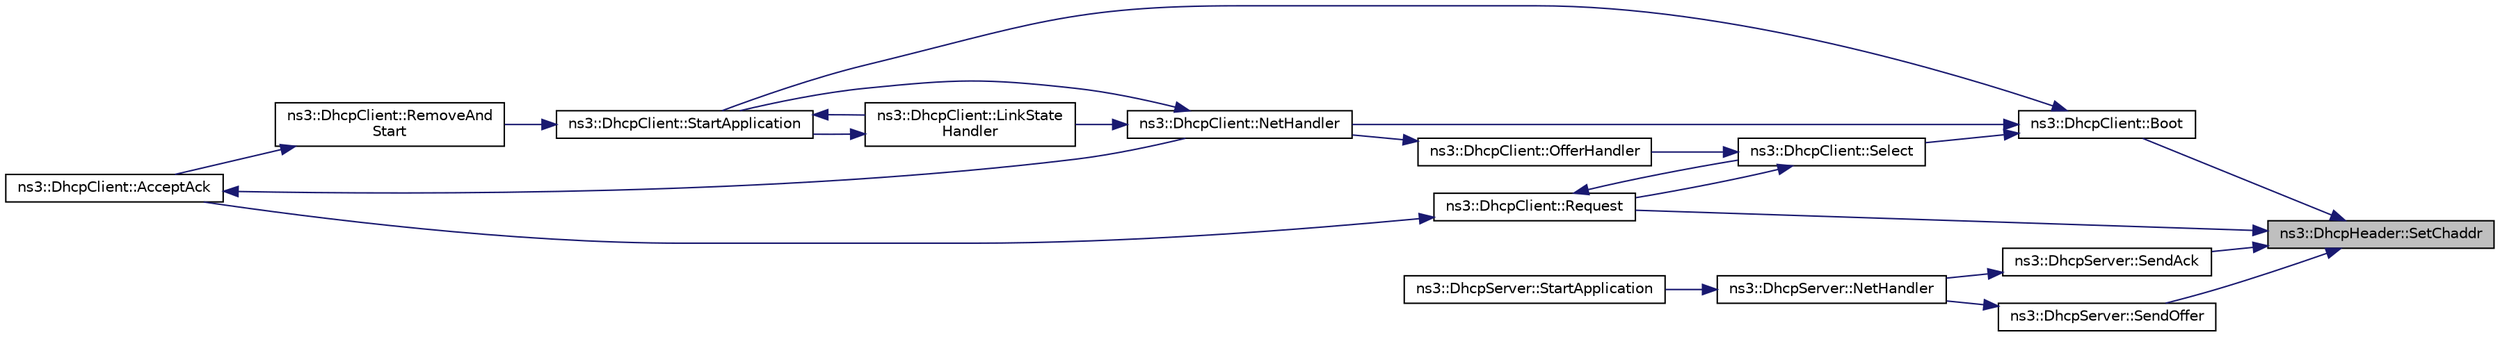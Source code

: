 digraph "ns3::DhcpHeader::SetChaddr"
{
 // LATEX_PDF_SIZE
  edge [fontname="Helvetica",fontsize="10",labelfontname="Helvetica",labelfontsize="10"];
  node [fontname="Helvetica",fontsize="10",shape=record];
  rankdir="RL";
  Node1 [label="ns3::DhcpHeader::SetChaddr",height=0.2,width=0.4,color="black", fillcolor="grey75", style="filled", fontcolor="black",tooltip="Set the Address of the device."];
  Node1 -> Node2 [dir="back",color="midnightblue",fontsize="10",style="solid",fontname="Helvetica"];
  Node2 [label="ns3::DhcpClient::Boot",height=0.2,width=0.4,color="black", fillcolor="white", style="filled",URL="$classns3_1_1_dhcp_client.html#a722283f15dedcb758b71d9846867e16e",tooltip="Sends DHCP DISCOVER and changes the client state to WAIT_OFFER."];
  Node2 -> Node3 [dir="back",color="midnightblue",fontsize="10",style="solid",fontname="Helvetica"];
  Node3 [label="ns3::DhcpClient::NetHandler",height=0.2,width=0.4,color="black", fillcolor="white", style="filled",URL="$classns3_1_1_dhcp_client.html#ae7a2dde0056ad591a05f84b2a404c213",tooltip="Handles incoming packets from the network."];
  Node3 -> Node4 [dir="back",color="midnightblue",fontsize="10",style="solid",fontname="Helvetica"];
  Node4 [label="ns3::DhcpClient::LinkState\lHandler",height=0.2,width=0.4,color="black", fillcolor="white", style="filled",URL="$classns3_1_1_dhcp_client.html#a3cabbf48dc583a62f0390f345cd4952f",tooltip="Handles changes in LinkState."];
  Node4 -> Node5 [dir="back",color="midnightblue",fontsize="10",style="solid",fontname="Helvetica"];
  Node5 [label="ns3::DhcpClient::StartApplication",height=0.2,width=0.4,color="black", fillcolor="white", style="filled",URL="$classns3_1_1_dhcp_client.html#ab03efa3292800ecd9cb99968cafddee3",tooltip="Application specific startup code."];
  Node5 -> Node4 [dir="back",color="midnightblue",fontsize="10",style="solid",fontname="Helvetica"];
  Node5 -> Node6 [dir="back",color="midnightblue",fontsize="10",style="solid",fontname="Helvetica"];
  Node6 [label="ns3::DhcpClient::RemoveAnd\lStart",height=0.2,width=0.4,color="black", fillcolor="white", style="filled",URL="$classns3_1_1_dhcp_client.html#a333fc2ff1440b01d15b9631490e23289",tooltip="Remove the current DHCP information and restart the process."];
  Node6 -> Node7 [dir="back",color="midnightblue",fontsize="10",style="solid",fontname="Helvetica"];
  Node7 [label="ns3::DhcpClient::AcceptAck",height=0.2,width=0.4,color="black", fillcolor="white", style="filled",URL="$classns3_1_1_dhcp_client.html#aeec11ad69df96e12a053410cce443f95",tooltip="Receives the DHCP ACK and configures IP address of the client."];
  Node7 -> Node3 [dir="back",color="midnightblue",fontsize="10",style="solid",fontname="Helvetica"];
  Node3 -> Node5 [dir="back",color="midnightblue",fontsize="10",style="solid",fontname="Helvetica"];
  Node2 -> Node8 [dir="back",color="midnightblue",fontsize="10",style="solid",fontname="Helvetica"];
  Node8 [label="ns3::DhcpClient::Select",height=0.2,width=0.4,color="black", fillcolor="white", style="filled",URL="$classns3_1_1_dhcp_client.html#a2278f6347d69ca17aa75cd35ffd5d14e",tooltip="Selects an OFFER from m_offerList."];
  Node8 -> Node9 [dir="back",color="midnightblue",fontsize="10",style="solid",fontname="Helvetica"];
  Node9 [label="ns3::DhcpClient::OfferHandler",height=0.2,width=0.4,color="black", fillcolor="white", style="filled",URL="$classns3_1_1_dhcp_client.html#aa0475bb3e7bd6c56b29a9e1373108b23",tooltip="Stores DHCP offers in m_offerList."];
  Node9 -> Node3 [dir="back",color="midnightblue",fontsize="10",style="solid",fontname="Helvetica"];
  Node8 -> Node10 [dir="back",color="midnightblue",fontsize="10",style="solid",fontname="Helvetica"];
  Node10 [label="ns3::DhcpClient::Request",height=0.2,width=0.4,color="black", fillcolor="white", style="filled",URL="$classns3_1_1_dhcp_client.html#a8c1a264b19c02d331f0e51f9be84b09a",tooltip="Sends the DHCP REQUEST message and changes the client state to WAIT_ACK."];
  Node10 -> Node7 [dir="back",color="midnightblue",fontsize="10",style="solid",fontname="Helvetica"];
  Node10 -> Node8 [dir="back",color="midnightblue",fontsize="10",style="solid",fontname="Helvetica"];
  Node2 -> Node5 [dir="back",color="midnightblue",fontsize="10",style="solid",fontname="Helvetica"];
  Node1 -> Node10 [dir="back",color="midnightblue",fontsize="10",style="solid",fontname="Helvetica"];
  Node1 -> Node11 [dir="back",color="midnightblue",fontsize="10",style="solid",fontname="Helvetica"];
  Node11 [label="ns3::DhcpServer::SendAck",height=0.2,width=0.4,color="black", fillcolor="white", style="filled",URL="$classns3_1_1_dhcp_server.html#ace0985d3fafb7048b6a1f10a99c2ef64",tooltip="Sends DHCP ACK (or NACK) after receiving Request."];
  Node11 -> Node12 [dir="back",color="midnightblue",fontsize="10",style="solid",fontname="Helvetica"];
  Node12 [label="ns3::DhcpServer::NetHandler",height=0.2,width=0.4,color="black", fillcolor="white", style="filled",URL="$classns3_1_1_dhcp_server.html#acc55231b1b1e6ef243e7fb0295209fe8",tooltip="Handles incoming packets from the network."];
  Node12 -> Node13 [dir="back",color="midnightblue",fontsize="10",style="solid",fontname="Helvetica"];
  Node13 [label="ns3::DhcpServer::StartApplication",height=0.2,width=0.4,color="black", fillcolor="white", style="filled",URL="$classns3_1_1_dhcp_server.html#ab3c7516bfe4275063212414342201940",tooltip="Starts the DHCP Server application."];
  Node1 -> Node14 [dir="back",color="midnightblue",fontsize="10",style="solid",fontname="Helvetica"];
  Node14 [label="ns3::DhcpServer::SendOffer",height=0.2,width=0.4,color="black", fillcolor="white", style="filled",URL="$classns3_1_1_dhcp_server.html#aedb1487d987f9aa542aae3ad326b9c0b",tooltip="Sends DHCP offer after receiving DHCP Discover."];
  Node14 -> Node12 [dir="back",color="midnightblue",fontsize="10",style="solid",fontname="Helvetica"];
}
